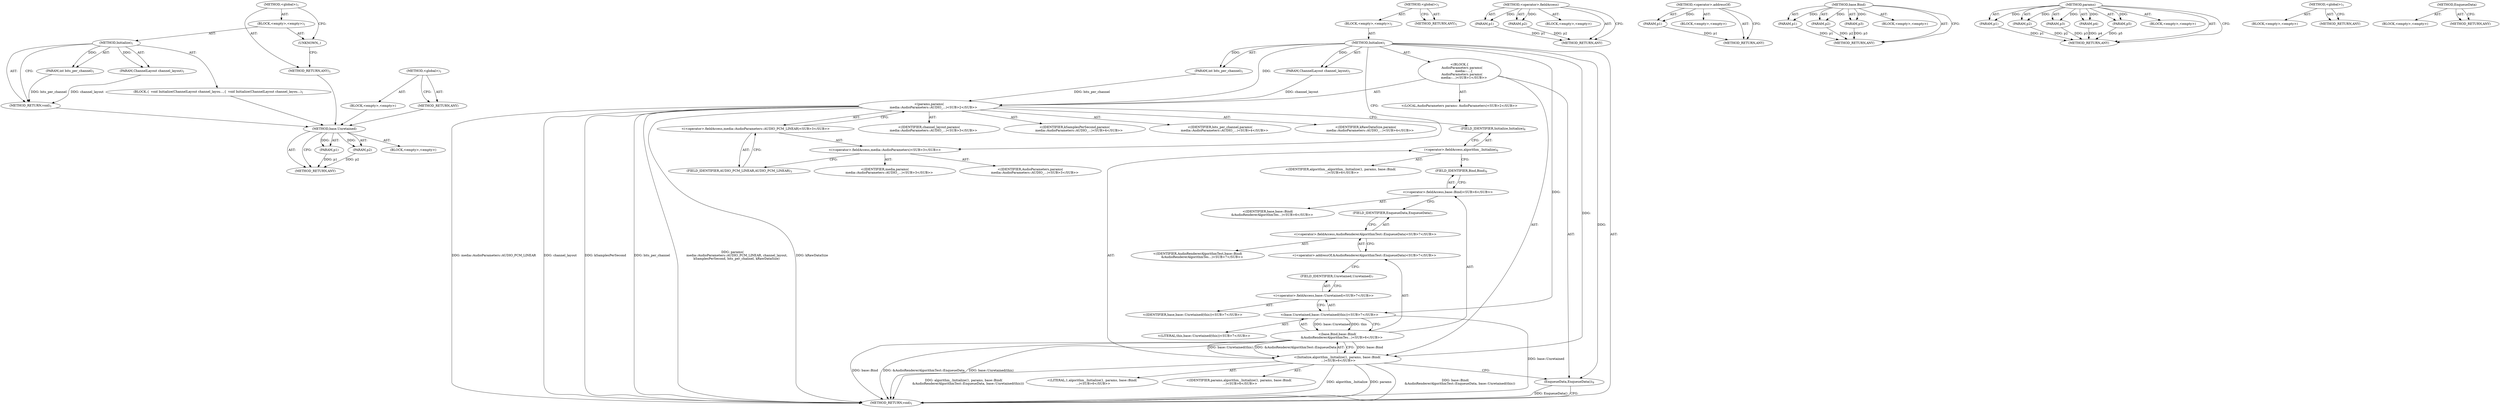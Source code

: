 digraph "&lt;global&gt;" {
vulnerable_91 [label=<(METHOD,base.Unretained)>];
vulnerable_92 [label=<(PARAM,p1)>];
vulnerable_93 [label=<(PARAM,p2)>];
vulnerable_94 [label=<(BLOCK,&lt;empty&gt;,&lt;empty&gt;)>];
vulnerable_95 [label=<(METHOD_RETURN,ANY)>];
vulnerable_6 [label=<(METHOD,&lt;global&gt;)<SUB>1</SUB>>];
vulnerable_7 [label=<(BLOCK,&lt;empty&gt;,&lt;empty&gt;)<SUB>1</SUB>>];
vulnerable_8 [label=<(METHOD,Initialize)<SUB>1</SUB>>];
vulnerable_9 [label=<(PARAM,ChannelLayout channel_layout)<SUB>1</SUB>>];
vulnerable_10 [label=<(PARAM,int bits_per_channel)<SUB>1</SUB>>];
vulnerable_11 [label="<(BLOCK,{
     AudioParameters params(
         media::...,{
     AudioParameters params(
         media::...)<SUB>1</SUB>>"];
vulnerable_12 [label="<(LOCAL,AudioParameters params: AudioParameters)<SUB>2</SUB>>"];
vulnerable_13 [label="<(params,params(
         media::AudioParameters::AUDIO_...)<SUB>2</SUB>>"];
vulnerable_14 [label="<(&lt;operator&gt;.fieldAccess,media::AudioParameters::AUDIO_PCM_LINEAR)<SUB>3</SUB>>"];
vulnerable_15 [label="<(&lt;operator&gt;.fieldAccess,media::AudioParameters)<SUB>3</SUB>>"];
vulnerable_16 [label="<(IDENTIFIER,media,params(
         media::AudioParameters::AUDIO_...)<SUB>3</SUB>>"];
vulnerable_17 [label="<(IDENTIFIER,AudioParameters,params(
         media::AudioParameters::AUDIO_...)<SUB>3</SUB>>"];
vulnerable_18 [label=<(FIELD_IDENTIFIER,AUDIO_PCM_LINEAR,AUDIO_PCM_LINEAR)<SUB>3</SUB>>];
vulnerable_19 [label="<(IDENTIFIER,channel_layout,params(
         media::AudioParameters::AUDIO_...)<SUB>3</SUB>>"];
vulnerable_20 [label="<(IDENTIFIER,kSamplesPerSecond,params(
         media::AudioParameters::AUDIO_...)<SUB>4</SUB>>"];
vulnerable_21 [label="<(IDENTIFIER,bits_per_channel,params(
         media::AudioParameters::AUDIO_...)<SUB>4</SUB>>"];
vulnerable_22 [label="<(IDENTIFIER,kRawDataSize,params(
         media::AudioParameters::AUDIO_...)<SUB>4</SUB>>"];
vulnerable_23 [label="<(Initialize,algorithm_.Initialize(1, params, base::Bind(
  ...)<SUB>6</SUB>>"];
vulnerable_24 [label=<(&lt;operator&gt;.fieldAccess,algorithm_.Initialize)<SUB>6</SUB>>];
vulnerable_25 [label="<(IDENTIFIER,algorithm_,algorithm_.Initialize(1, params, base::Bind(
  ...)<SUB>6</SUB>>"];
vulnerable_26 [label=<(FIELD_IDENTIFIER,Initialize,Initialize)<SUB>6</SUB>>];
vulnerable_27 [label="<(LITERAL,1,algorithm_.Initialize(1, params, base::Bind(
  ...)<SUB>6</SUB>>"];
vulnerable_28 [label="<(IDENTIFIER,params,algorithm_.Initialize(1, params, base::Bind(
  ...)<SUB>6</SUB>>"];
vulnerable_29 [label="<(base.Bind,base::Bind(
         &amp;AudioRendererAlgorithmTes...)<SUB>6</SUB>>"];
vulnerable_30 [label="<(&lt;operator&gt;.fieldAccess,base::Bind)<SUB>6</SUB>>"];
vulnerable_31 [label="<(IDENTIFIER,base,base::Bind(
         &amp;AudioRendererAlgorithmTes...)<SUB>6</SUB>>"];
vulnerable_32 [label=<(FIELD_IDENTIFIER,Bind,Bind)<SUB>6</SUB>>];
vulnerable_33 [label="<(&lt;operator&gt;.addressOf,&amp;AudioRendererAlgorithmTest::EnqueueData)<SUB>7</SUB>>"];
vulnerable_34 [label="<(&lt;operator&gt;.fieldAccess,AudioRendererAlgorithmTest::EnqueueData)<SUB>7</SUB>>"];
vulnerable_35 [label="<(IDENTIFIER,AudioRendererAlgorithmTest,base::Bind(
         &amp;AudioRendererAlgorithmTes...)<SUB>7</SUB>>"];
vulnerable_36 [label=<(FIELD_IDENTIFIER,EnqueueData,EnqueueData)<SUB>7</SUB>>];
vulnerable_37 [label="<(base.Unretained,base::Unretained(this))<SUB>7</SUB>>"];
vulnerable_38 [label="<(&lt;operator&gt;.fieldAccess,base::Unretained)<SUB>7</SUB>>"];
vulnerable_39 [label="<(IDENTIFIER,base,base::Unretained(this))<SUB>7</SUB>>"];
vulnerable_40 [label=<(FIELD_IDENTIFIER,Unretained,Unretained)<SUB>7</SUB>>];
vulnerable_41 [label="<(LITERAL,this,base::Unretained(this))<SUB>7</SUB>>"];
vulnerable_42 [label=<(EnqueueData,EnqueueData())<SUB>8</SUB>>];
vulnerable_43 [label=<(METHOD_RETURN,void)<SUB>1</SUB>>];
vulnerable_45 [label=<(METHOD_RETURN,ANY)<SUB>1</SUB>>];
vulnerable_76 [label=<(METHOD,&lt;operator&gt;.fieldAccess)>];
vulnerable_77 [label=<(PARAM,p1)>];
vulnerable_78 [label=<(PARAM,p2)>];
vulnerable_79 [label=<(BLOCK,&lt;empty&gt;,&lt;empty&gt;)>];
vulnerable_80 [label=<(METHOD_RETURN,ANY)>];
vulnerable_87 [label=<(METHOD,&lt;operator&gt;.addressOf)>];
vulnerable_88 [label=<(PARAM,p1)>];
vulnerable_89 [label=<(BLOCK,&lt;empty&gt;,&lt;empty&gt;)>];
vulnerable_90 [label=<(METHOD_RETURN,ANY)>];
vulnerable_81 [label=<(METHOD,base.Bind)>];
vulnerable_82 [label=<(PARAM,p1)>];
vulnerable_83 [label=<(PARAM,p2)>];
vulnerable_84 [label=<(PARAM,p3)>];
vulnerable_85 [label=<(BLOCK,&lt;empty&gt;,&lt;empty&gt;)>];
vulnerable_86 [label=<(METHOD_RETURN,ANY)>];
vulnerable_68 [label=<(METHOD,params)>];
vulnerable_69 [label=<(PARAM,p1)>];
vulnerable_70 [label=<(PARAM,p2)>];
vulnerable_71 [label=<(PARAM,p3)>];
vulnerable_72 [label=<(PARAM,p4)>];
vulnerable_73 [label=<(PARAM,p5)>];
vulnerable_74 [label=<(BLOCK,&lt;empty&gt;,&lt;empty&gt;)>];
vulnerable_75 [label=<(METHOD_RETURN,ANY)>];
vulnerable_62 [label=<(METHOD,&lt;global&gt;)<SUB>1</SUB>>];
vulnerable_63 [label=<(BLOCK,&lt;empty&gt;,&lt;empty&gt;)>];
vulnerable_64 [label=<(METHOD_RETURN,ANY)>];
vulnerable_96 [label=<(METHOD,EnqueueData)>];
vulnerable_97 [label=<(BLOCK,&lt;empty&gt;,&lt;empty&gt;)>];
vulnerable_98 [label=<(METHOD_RETURN,ANY)>];
fixed_6 [label=<(METHOD,&lt;global&gt;)<SUB>1</SUB>>];
fixed_7 [label=<(BLOCK,&lt;empty&gt;,&lt;empty&gt;)<SUB>1</SUB>>];
fixed_8 [label=<(METHOD,Initialize)<SUB>1</SUB>>];
fixed_9 [label=<(PARAM,ChannelLayout channel_layout)<SUB>1</SUB>>];
fixed_10 [label=<(PARAM,int bits_per_channel)<SUB>1</SUB>>];
fixed_11 [label=<(BLOCK,{
  void Initialize(ChannelLayout channel_layou...,{
  void Initialize(ChannelLayout channel_layou...)<SUB>1</SUB>>];
fixed_12 [label=<(METHOD_RETURN,void)<SUB>1</SUB>>];
fixed_14 [label=<(UNKNOWN,,)>];
fixed_15 [label=<(METHOD_RETURN,ANY)<SUB>1</SUB>>];
fixed_26 [label=<(METHOD,&lt;global&gt;)<SUB>1</SUB>>];
fixed_27 [label=<(BLOCK,&lt;empty&gt;,&lt;empty&gt;)>];
fixed_28 [label=<(METHOD_RETURN,ANY)>];
vulnerable_91 -> vulnerable_92  [key=0, label="AST: "];
vulnerable_91 -> vulnerable_92  [key=1, label="DDG: "];
vulnerable_91 -> vulnerable_94  [key=0, label="AST: "];
vulnerable_91 -> vulnerable_93  [key=0, label="AST: "];
vulnerable_91 -> vulnerable_93  [key=1, label="DDG: "];
vulnerable_91 -> vulnerable_95  [key=0, label="AST: "];
vulnerable_91 -> vulnerable_95  [key=1, label="CFG: "];
vulnerable_92 -> vulnerable_95  [key=0, label="DDG: p1"];
vulnerable_93 -> vulnerable_95  [key=0, label="DDG: p2"];
vulnerable_6 -> vulnerable_7  [key=0, label="AST: "];
vulnerable_6 -> vulnerable_45  [key=0, label="AST: "];
vulnerable_6 -> vulnerable_45  [key=1, label="CFG: "];
vulnerable_7 -> vulnerable_8  [key=0, label="AST: "];
vulnerable_8 -> vulnerable_9  [key=0, label="AST: "];
vulnerable_8 -> vulnerable_9  [key=1, label="DDG: "];
vulnerable_8 -> vulnerable_10  [key=0, label="AST: "];
vulnerable_8 -> vulnerable_10  [key=1, label="DDG: "];
vulnerable_8 -> vulnerable_11  [key=0, label="AST: "];
vulnerable_8 -> vulnerable_43  [key=0, label="AST: "];
vulnerable_8 -> vulnerable_15  [key=0, label="CFG: "];
vulnerable_8 -> vulnerable_42  [key=0, label="DDG: "];
vulnerable_8 -> vulnerable_13  [key=0, label="DDG: "];
vulnerable_8 -> vulnerable_23  [key=0, label="DDG: "];
vulnerable_8 -> vulnerable_37  [key=0, label="DDG: "];
vulnerable_9 -> vulnerable_13  [key=0, label="DDG: channel_layout"];
vulnerable_10 -> vulnerable_13  [key=0, label="DDG: bits_per_channel"];
vulnerable_11 -> vulnerable_12  [key=0, label="AST: "];
vulnerable_11 -> vulnerable_13  [key=0, label="AST: "];
vulnerable_11 -> vulnerable_23  [key=0, label="AST: "];
vulnerable_11 -> vulnerable_42  [key=0, label="AST: "];
vulnerable_13 -> vulnerable_14  [key=0, label="AST: "];
vulnerable_13 -> vulnerable_19  [key=0, label="AST: "];
vulnerable_13 -> vulnerable_20  [key=0, label="AST: "];
vulnerable_13 -> vulnerable_21  [key=0, label="AST: "];
vulnerable_13 -> vulnerable_22  [key=0, label="AST: "];
vulnerable_13 -> vulnerable_26  [key=0, label="CFG: "];
vulnerable_13 -> vulnerable_43  [key=0, label="DDG: media::AudioParameters::AUDIO_PCM_LINEAR"];
vulnerable_13 -> vulnerable_43  [key=1, label="DDG: channel_layout"];
vulnerable_13 -> vulnerable_43  [key=2, label="DDG: kSamplesPerSecond"];
vulnerable_13 -> vulnerable_43  [key=3, label="DDG: bits_per_channel"];
vulnerable_13 -> vulnerable_43  [key=4, label="DDG: params(
         media::AudioParameters::AUDIO_PCM_LINEAR, channel_layout,
        kSamplesPerSecond, bits_per_channel, kRawDataSize)"];
vulnerable_13 -> vulnerable_43  [key=5, label="DDG: kRawDataSize"];
vulnerable_14 -> vulnerable_15  [key=0, label="AST: "];
vulnerable_14 -> vulnerable_18  [key=0, label="AST: "];
vulnerable_14 -> vulnerable_13  [key=0, label="CFG: "];
vulnerable_15 -> vulnerable_16  [key=0, label="AST: "];
vulnerable_15 -> vulnerable_17  [key=0, label="AST: "];
vulnerable_15 -> vulnerable_18  [key=0, label="CFG: "];
vulnerable_18 -> vulnerable_14  [key=0, label="CFG: "];
vulnerable_23 -> vulnerable_24  [key=0, label="AST: "];
vulnerable_23 -> vulnerable_27  [key=0, label="AST: "];
vulnerable_23 -> vulnerable_28  [key=0, label="AST: "];
vulnerable_23 -> vulnerable_29  [key=0, label="AST: "];
vulnerable_23 -> vulnerable_42  [key=0, label="CFG: "];
vulnerable_23 -> vulnerable_43  [key=0, label="DDG: algorithm_.Initialize"];
vulnerable_23 -> vulnerable_43  [key=1, label="DDG: params"];
vulnerable_23 -> vulnerable_43  [key=2, label="DDG: base::Bind(
         &amp;AudioRendererAlgorithmTest::EnqueueData, base::Unretained(this))"];
vulnerable_23 -> vulnerable_43  [key=3, label="DDG: algorithm_.Initialize(1, params, base::Bind(
         &amp;AudioRendererAlgorithmTest::EnqueueData, base::Unretained(this)))"];
vulnerable_24 -> vulnerable_25  [key=0, label="AST: "];
vulnerable_24 -> vulnerable_26  [key=0, label="AST: "];
vulnerable_24 -> vulnerable_32  [key=0, label="CFG: "];
vulnerable_26 -> vulnerable_24  [key=0, label="CFG: "];
vulnerable_29 -> vulnerable_30  [key=0, label="AST: "];
vulnerable_29 -> vulnerable_33  [key=0, label="AST: "];
vulnerable_29 -> vulnerable_37  [key=0, label="AST: "];
vulnerable_29 -> vulnerable_23  [key=0, label="CFG: "];
vulnerable_29 -> vulnerable_23  [key=1, label="DDG: base::Bind"];
vulnerable_29 -> vulnerable_23  [key=2, label="DDG: &amp;AudioRendererAlgorithmTest::EnqueueData"];
vulnerable_29 -> vulnerable_23  [key=3, label="DDG: base::Unretained(this)"];
vulnerable_29 -> vulnerable_43  [key=0, label="DDG: base::Bind"];
vulnerable_29 -> vulnerable_43  [key=1, label="DDG: &amp;AudioRendererAlgorithmTest::EnqueueData"];
vulnerable_29 -> vulnerable_43  [key=2, label="DDG: base::Unretained(this)"];
vulnerable_30 -> vulnerable_31  [key=0, label="AST: "];
vulnerable_30 -> vulnerable_32  [key=0, label="AST: "];
vulnerable_30 -> vulnerable_36  [key=0, label="CFG: "];
vulnerable_32 -> vulnerable_30  [key=0, label="CFG: "];
vulnerable_33 -> vulnerable_34  [key=0, label="AST: "];
vulnerable_33 -> vulnerable_40  [key=0, label="CFG: "];
vulnerable_34 -> vulnerable_35  [key=0, label="AST: "];
vulnerable_34 -> vulnerable_36  [key=0, label="AST: "];
vulnerable_34 -> vulnerable_33  [key=0, label="CFG: "];
vulnerable_36 -> vulnerable_34  [key=0, label="CFG: "];
vulnerable_37 -> vulnerable_38  [key=0, label="AST: "];
vulnerable_37 -> vulnerable_41  [key=0, label="AST: "];
vulnerable_37 -> vulnerable_29  [key=0, label="CFG: "];
vulnerable_37 -> vulnerable_29  [key=1, label="DDG: base::Unretained"];
vulnerable_37 -> vulnerable_29  [key=2, label="DDG: this"];
vulnerable_37 -> vulnerable_43  [key=0, label="DDG: base::Unretained"];
vulnerable_38 -> vulnerable_39  [key=0, label="AST: "];
vulnerable_38 -> vulnerable_40  [key=0, label="AST: "];
vulnerable_38 -> vulnerable_37  [key=0, label="CFG: "];
vulnerable_40 -> vulnerable_38  [key=0, label="CFG: "];
vulnerable_42 -> vulnerable_43  [key=0, label="CFG: "];
vulnerable_42 -> vulnerable_43  [key=1, label="DDG: EnqueueData()"];
vulnerable_76 -> vulnerable_77  [key=0, label="AST: "];
vulnerable_76 -> vulnerable_77  [key=1, label="DDG: "];
vulnerable_76 -> vulnerable_79  [key=0, label="AST: "];
vulnerable_76 -> vulnerable_78  [key=0, label="AST: "];
vulnerable_76 -> vulnerable_78  [key=1, label="DDG: "];
vulnerable_76 -> vulnerable_80  [key=0, label="AST: "];
vulnerable_76 -> vulnerable_80  [key=1, label="CFG: "];
vulnerable_77 -> vulnerable_80  [key=0, label="DDG: p1"];
vulnerable_78 -> vulnerable_80  [key=0, label="DDG: p2"];
vulnerable_87 -> vulnerable_88  [key=0, label="AST: "];
vulnerable_87 -> vulnerable_88  [key=1, label="DDG: "];
vulnerable_87 -> vulnerable_89  [key=0, label="AST: "];
vulnerable_87 -> vulnerable_90  [key=0, label="AST: "];
vulnerable_87 -> vulnerable_90  [key=1, label="CFG: "];
vulnerable_88 -> vulnerable_90  [key=0, label="DDG: p1"];
vulnerable_81 -> vulnerable_82  [key=0, label="AST: "];
vulnerable_81 -> vulnerable_82  [key=1, label="DDG: "];
vulnerable_81 -> vulnerable_85  [key=0, label="AST: "];
vulnerable_81 -> vulnerable_83  [key=0, label="AST: "];
vulnerable_81 -> vulnerable_83  [key=1, label="DDG: "];
vulnerable_81 -> vulnerable_86  [key=0, label="AST: "];
vulnerable_81 -> vulnerable_86  [key=1, label="CFG: "];
vulnerable_81 -> vulnerable_84  [key=0, label="AST: "];
vulnerable_81 -> vulnerable_84  [key=1, label="DDG: "];
vulnerable_82 -> vulnerable_86  [key=0, label="DDG: p1"];
vulnerable_83 -> vulnerable_86  [key=0, label="DDG: p2"];
vulnerable_84 -> vulnerable_86  [key=0, label="DDG: p3"];
vulnerable_68 -> vulnerable_69  [key=0, label="AST: "];
vulnerable_68 -> vulnerable_69  [key=1, label="DDG: "];
vulnerable_68 -> vulnerable_74  [key=0, label="AST: "];
vulnerable_68 -> vulnerable_70  [key=0, label="AST: "];
vulnerable_68 -> vulnerable_70  [key=1, label="DDG: "];
vulnerable_68 -> vulnerable_75  [key=0, label="AST: "];
vulnerable_68 -> vulnerable_75  [key=1, label="CFG: "];
vulnerable_68 -> vulnerable_71  [key=0, label="AST: "];
vulnerable_68 -> vulnerable_71  [key=1, label="DDG: "];
vulnerable_68 -> vulnerable_72  [key=0, label="AST: "];
vulnerable_68 -> vulnerable_72  [key=1, label="DDG: "];
vulnerable_68 -> vulnerable_73  [key=0, label="AST: "];
vulnerable_68 -> vulnerable_73  [key=1, label="DDG: "];
vulnerable_69 -> vulnerable_75  [key=0, label="DDG: p1"];
vulnerable_70 -> vulnerable_75  [key=0, label="DDG: p2"];
vulnerable_71 -> vulnerable_75  [key=0, label="DDG: p3"];
vulnerable_72 -> vulnerable_75  [key=0, label="DDG: p4"];
vulnerable_73 -> vulnerable_75  [key=0, label="DDG: p5"];
vulnerable_62 -> vulnerable_63  [key=0, label="AST: "];
vulnerable_62 -> vulnerable_64  [key=0, label="AST: "];
vulnerable_62 -> vulnerable_64  [key=1, label="CFG: "];
vulnerable_96 -> vulnerable_97  [key=0, label="AST: "];
vulnerable_96 -> vulnerable_98  [key=0, label="AST: "];
vulnerable_96 -> vulnerable_98  [key=1, label="CFG: "];
fixed_6 -> fixed_7  [key=0, label="AST: "];
fixed_6 -> fixed_15  [key=0, label="AST: "];
fixed_6 -> fixed_14  [key=0, label="CFG: "];
fixed_7 -> fixed_8  [key=0, label="AST: "];
fixed_7 -> fixed_14  [key=0, label="AST: "];
fixed_8 -> fixed_9  [key=0, label="AST: "];
fixed_8 -> fixed_9  [key=1, label="DDG: "];
fixed_8 -> fixed_10  [key=0, label="AST: "];
fixed_8 -> fixed_10  [key=1, label="DDG: "];
fixed_8 -> fixed_11  [key=0, label="AST: "];
fixed_8 -> fixed_12  [key=0, label="AST: "];
fixed_8 -> fixed_12  [key=1, label="CFG: "];
fixed_9 -> fixed_12  [key=0, label="DDG: channel_layout"];
fixed_10 -> fixed_12  [key=0, label="DDG: bits_per_channel"];
fixed_11 -> vulnerable_91  [key=0];
fixed_12 -> vulnerable_91  [key=0];
fixed_14 -> fixed_15  [key=0, label="CFG: "];
fixed_15 -> vulnerable_91  [key=0];
fixed_26 -> fixed_27  [key=0, label="AST: "];
fixed_26 -> fixed_28  [key=0, label="AST: "];
fixed_26 -> fixed_28  [key=1, label="CFG: "];
fixed_27 -> vulnerable_91  [key=0];
fixed_28 -> vulnerable_91  [key=0];
}
